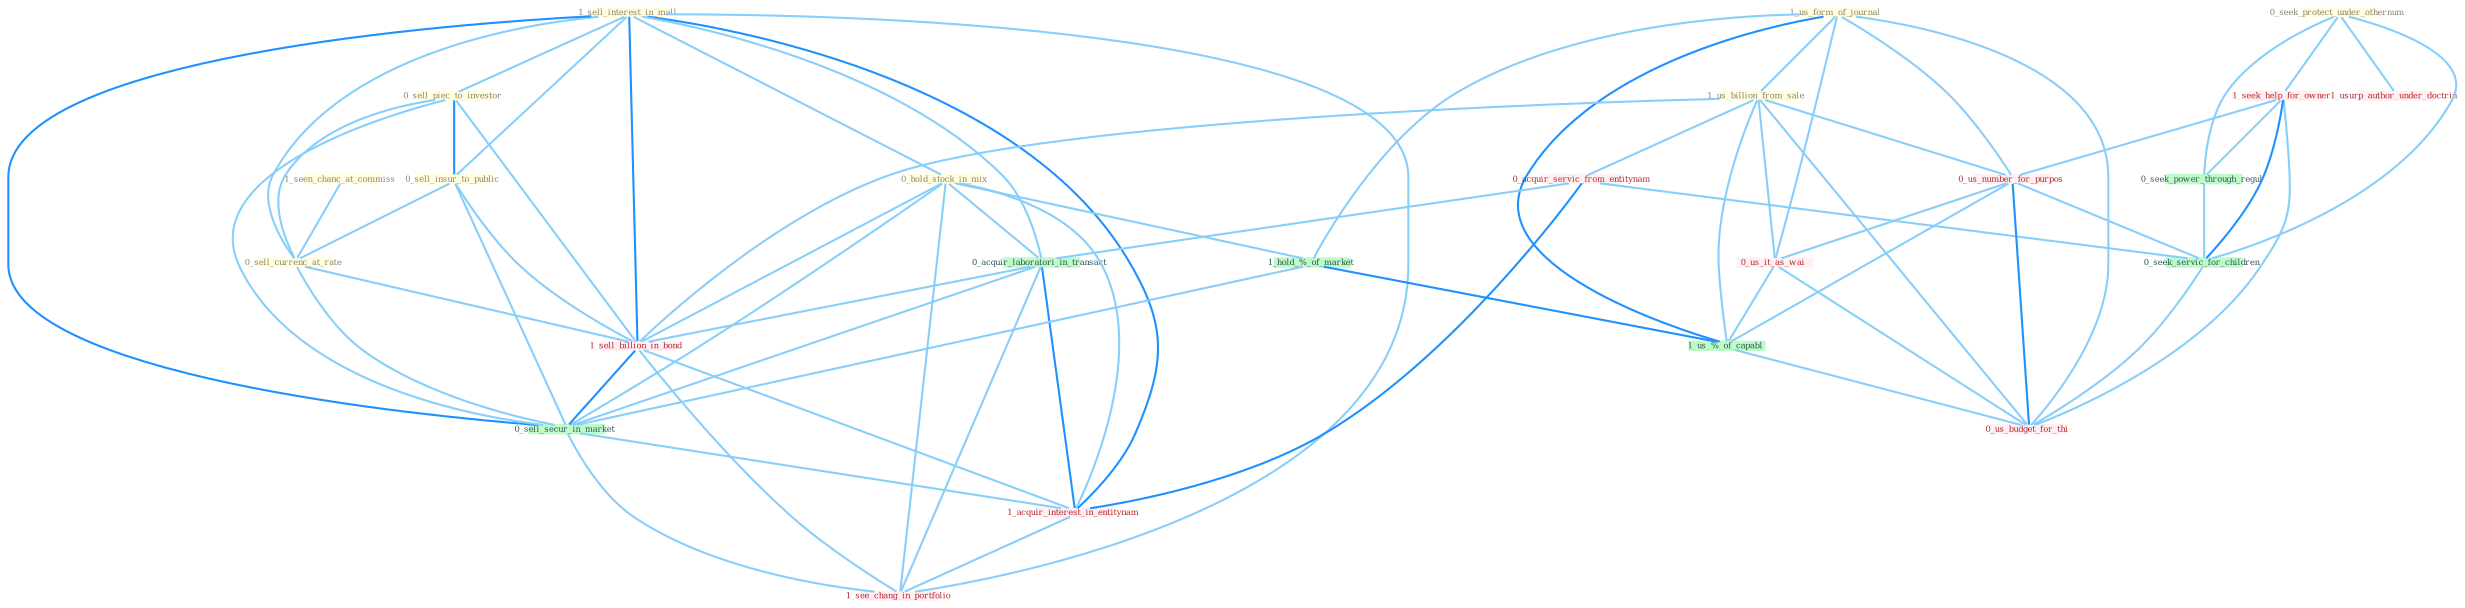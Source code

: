 Graph G{ 
    node
    [shape=polygon,style=filled,width=.5,height=.06,color="#BDFCC9",fixedsize=true,fontsize=4,
    fontcolor="#2f4f4f"];
    {node
    [color="#ffffe0", fontcolor="#8b7d6b"] "1_sell_interest_in_mall " "0_sell_piec_to_investor " "1_seen_chanc_at_commiss " "0_sell_insur_to_public " "1_us_form_of_journal " "1_us_billion_from_sale " "0_seek_protect_under_othernum " "0_hold_stock_in_mix " "0_sell_currenc_at_rate "}
{node [color="#fff0f5", fontcolor="#b22222"] "1_seek_help_for_owner " "0_acquir_servic_from_entitynam " "0_us_number_for_purpos " "1_sell_billion_in_bond " "0_us_it_as_wai " "1_usurp_author_under_doctrin " "1_acquir_interest_in_entitynam " "1_see_chang_in_portfolio " "0_us_budget_for_thi "}
edge [color="#B0E2FF"];

	"1_sell_interest_in_mall " -- "0_sell_piec_to_investor " [w="1", color="#87cefa" ];
	"1_sell_interest_in_mall " -- "0_sell_insur_to_public " [w="1", color="#87cefa" ];
	"1_sell_interest_in_mall " -- "0_hold_stock_in_mix " [w="1", color="#87cefa" ];
	"1_sell_interest_in_mall " -- "0_sell_currenc_at_rate " [w="1", color="#87cefa" ];
	"1_sell_interest_in_mall " -- "0_acquir_laboratori_in_transact " [w="1", color="#87cefa" ];
	"1_sell_interest_in_mall " -- "1_sell_billion_in_bond " [w="2", color="#1e90ff" , len=0.8];
	"1_sell_interest_in_mall " -- "0_sell_secur_in_market " [w="2", color="#1e90ff" , len=0.8];
	"1_sell_interest_in_mall " -- "1_acquir_interest_in_entitynam " [w="2", color="#1e90ff" , len=0.8];
	"1_sell_interest_in_mall " -- "1_see_chang_in_portfolio " [w="1", color="#87cefa" ];
	"0_sell_piec_to_investor " -- "0_sell_insur_to_public " [w="2", color="#1e90ff" , len=0.8];
	"0_sell_piec_to_investor " -- "0_sell_currenc_at_rate " [w="1", color="#87cefa" ];
	"0_sell_piec_to_investor " -- "1_sell_billion_in_bond " [w="1", color="#87cefa" ];
	"0_sell_piec_to_investor " -- "0_sell_secur_in_market " [w="1", color="#87cefa" ];
	"1_seen_chanc_at_commiss " -- "0_sell_currenc_at_rate " [w="1", color="#87cefa" ];
	"0_sell_insur_to_public " -- "0_sell_currenc_at_rate " [w="1", color="#87cefa" ];
	"0_sell_insur_to_public " -- "1_sell_billion_in_bond " [w="1", color="#87cefa" ];
	"0_sell_insur_to_public " -- "0_sell_secur_in_market " [w="1", color="#87cefa" ];
	"1_us_form_of_journal " -- "1_us_billion_from_sale " [w="1", color="#87cefa" ];
	"1_us_form_of_journal " -- "1_hold_%_of_market " [w="1", color="#87cefa" ];
	"1_us_form_of_journal " -- "0_us_number_for_purpos " [w="1", color="#87cefa" ];
	"1_us_form_of_journal " -- "0_us_it_as_wai " [w="1", color="#87cefa" ];
	"1_us_form_of_journal " -- "1_us_%_of_capabl " [w="2", color="#1e90ff" , len=0.8];
	"1_us_form_of_journal " -- "0_us_budget_for_thi " [w="1", color="#87cefa" ];
	"1_us_billion_from_sale " -- "0_acquir_servic_from_entitynam " [w="1", color="#87cefa" ];
	"1_us_billion_from_sale " -- "0_us_number_for_purpos " [w="1", color="#87cefa" ];
	"1_us_billion_from_sale " -- "1_sell_billion_in_bond " [w="1", color="#87cefa" ];
	"1_us_billion_from_sale " -- "0_us_it_as_wai " [w="1", color="#87cefa" ];
	"1_us_billion_from_sale " -- "1_us_%_of_capabl " [w="1", color="#87cefa" ];
	"1_us_billion_from_sale " -- "0_us_budget_for_thi " [w="1", color="#87cefa" ];
	"0_seek_protect_under_othernum " -- "1_seek_help_for_owner " [w="1", color="#87cefa" ];
	"0_seek_protect_under_othernum " -- "0_seek_power_through_regul " [w="1", color="#87cefa" ];
	"0_seek_protect_under_othernum " -- "1_usurp_author_under_doctrin " [w="1", color="#87cefa" ];
	"0_seek_protect_under_othernum " -- "0_seek_servic_for_children " [w="1", color="#87cefa" ];
	"0_hold_stock_in_mix " -- "1_hold_%_of_market " [w="1", color="#87cefa" ];
	"0_hold_stock_in_mix " -- "0_acquir_laboratori_in_transact " [w="1", color="#87cefa" ];
	"0_hold_stock_in_mix " -- "1_sell_billion_in_bond " [w="1", color="#87cefa" ];
	"0_hold_stock_in_mix " -- "0_sell_secur_in_market " [w="1", color="#87cefa" ];
	"0_hold_stock_in_mix " -- "1_acquir_interest_in_entitynam " [w="1", color="#87cefa" ];
	"0_hold_stock_in_mix " -- "1_see_chang_in_portfolio " [w="1", color="#87cefa" ];
	"0_sell_currenc_at_rate " -- "1_sell_billion_in_bond " [w="1", color="#87cefa" ];
	"0_sell_currenc_at_rate " -- "0_sell_secur_in_market " [w="1", color="#87cefa" ];
	"1_seek_help_for_owner " -- "0_seek_power_through_regul " [w="1", color="#87cefa" ];
	"1_seek_help_for_owner " -- "0_us_number_for_purpos " [w="1", color="#87cefa" ];
	"1_seek_help_for_owner " -- "0_seek_servic_for_children " [w="2", color="#1e90ff" , len=0.8];
	"1_seek_help_for_owner " -- "0_us_budget_for_thi " [w="1", color="#87cefa" ];
	"0_acquir_servic_from_entitynam " -- "0_acquir_laboratori_in_transact " [w="1", color="#87cefa" ];
	"0_acquir_servic_from_entitynam " -- "1_acquir_interest_in_entitynam " [w="2", color="#1e90ff" , len=0.8];
	"0_acquir_servic_from_entitynam " -- "0_seek_servic_for_children " [w="1", color="#87cefa" ];
	"1_hold_%_of_market " -- "1_us_%_of_capabl " [w="2", color="#1e90ff" , len=0.8];
	"1_hold_%_of_market " -- "0_sell_secur_in_market " [w="1", color="#87cefa" ];
	"0_seek_power_through_regul " -- "0_seek_servic_for_children " [w="1", color="#87cefa" ];
	"0_us_number_for_purpos " -- "0_us_it_as_wai " [w="1", color="#87cefa" ];
	"0_us_number_for_purpos " -- "1_us_%_of_capabl " [w="1", color="#87cefa" ];
	"0_us_number_for_purpos " -- "0_seek_servic_for_children " [w="1", color="#87cefa" ];
	"0_us_number_for_purpos " -- "0_us_budget_for_thi " [w="2", color="#1e90ff" , len=0.8];
	"0_acquir_laboratori_in_transact " -- "1_sell_billion_in_bond " [w="1", color="#87cefa" ];
	"0_acquir_laboratori_in_transact " -- "0_sell_secur_in_market " [w="1", color="#87cefa" ];
	"0_acquir_laboratori_in_transact " -- "1_acquir_interest_in_entitynam " [w="2", color="#1e90ff" , len=0.8];
	"0_acquir_laboratori_in_transact " -- "1_see_chang_in_portfolio " [w="1", color="#87cefa" ];
	"1_sell_billion_in_bond " -- "0_sell_secur_in_market " [w="2", color="#1e90ff" , len=0.8];
	"1_sell_billion_in_bond " -- "1_acquir_interest_in_entitynam " [w="1", color="#87cefa" ];
	"1_sell_billion_in_bond " -- "1_see_chang_in_portfolio " [w="1", color="#87cefa" ];
	"0_us_it_as_wai " -- "1_us_%_of_capabl " [w="1", color="#87cefa" ];
	"0_us_it_as_wai " -- "0_us_budget_for_thi " [w="1", color="#87cefa" ];
	"1_us_%_of_capabl " -- "0_us_budget_for_thi " [w="1", color="#87cefa" ];
	"0_sell_secur_in_market " -- "1_acquir_interest_in_entitynam " [w="1", color="#87cefa" ];
	"0_sell_secur_in_market " -- "1_see_chang_in_portfolio " [w="1", color="#87cefa" ];
	"1_acquir_interest_in_entitynam " -- "1_see_chang_in_portfolio " [w="1", color="#87cefa" ];
	"0_seek_servic_for_children " -- "0_us_budget_for_thi " [w="1", color="#87cefa" ];
}
